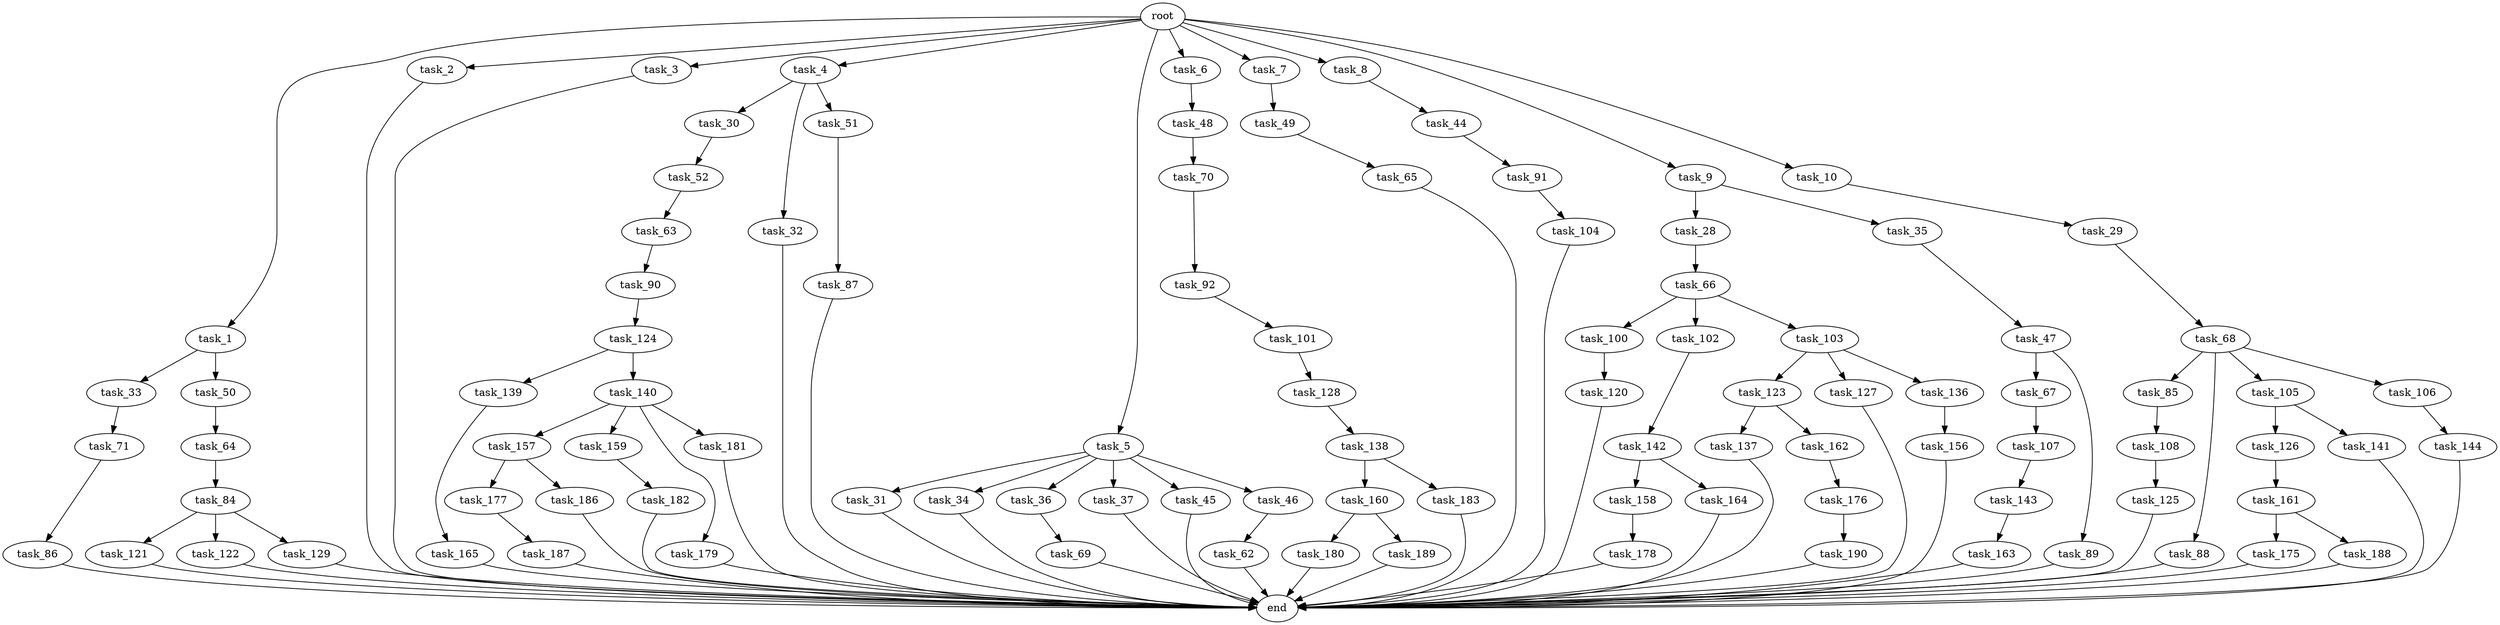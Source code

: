 digraph G {
  root [size="0.000000"];
  task_1 [size="1.024000"];
  task_2 [size="1.024000"];
  task_3 [size="1.024000"];
  task_4 [size="1.024000"];
  task_5 [size="1.024000"];
  task_6 [size="1.024000"];
  task_7 [size="1.024000"];
  task_8 [size="1.024000"];
  task_9 [size="1.024000"];
  task_10 [size="1.024000"];
  task_28 [size="309237645.312000"];
  task_29 [size="214748364.800000"];
  task_30 [size="309237645.312000"];
  task_31 [size="214748364.800000"];
  task_32 [size="309237645.312000"];
  task_33 [size="214748364.800000"];
  task_34 [size="214748364.800000"];
  task_35 [size="309237645.312000"];
  task_36 [size="214748364.800000"];
  task_37 [size="214748364.800000"];
  task_44 [size="77309411.328000"];
  task_45 [size="214748364.800000"];
  task_46 [size="214748364.800000"];
  task_47 [size="137438953.472000"];
  task_48 [size="34359738.368000"];
  task_49 [size="309237645.312000"];
  task_50 [size="214748364.800000"];
  task_51 [size="309237645.312000"];
  task_52 [size="695784701.952000"];
  task_62 [size="549755813.888000"];
  task_63 [size="695784701.952000"];
  task_64 [size="77309411.328000"];
  task_65 [size="137438953.472000"];
  task_66 [size="214748364.800000"];
  task_67 [size="420906795.008000"];
  task_68 [size="420906795.008000"];
  task_69 [size="695784701.952000"];
  task_70 [size="309237645.312000"];
  task_71 [size="858993459.200000"];
  task_84 [size="214748364.800000"];
  task_85 [size="549755813.888000"];
  task_86 [size="77309411.328000"];
  task_87 [size="34359738.368000"];
  task_88 [size="549755813.888000"];
  task_89 [size="420906795.008000"];
  task_90 [size="137438953.472000"];
  task_91 [size="309237645.312000"];
  task_92 [size="420906795.008000"];
  task_100 [size="858993459.200000"];
  task_101 [size="214748364.800000"];
  task_102 [size="858993459.200000"];
  task_103 [size="858993459.200000"];
  task_104 [size="214748364.800000"];
  task_105 [size="549755813.888000"];
  task_106 [size="549755813.888000"];
  task_107 [size="695784701.952000"];
  task_108 [size="695784701.952000"];
  task_120 [size="858993459.200000"];
  task_121 [size="137438953.472000"];
  task_122 [size="137438953.472000"];
  task_123 [size="549755813.888000"];
  task_124 [size="420906795.008000"];
  task_125 [size="309237645.312000"];
  task_126 [size="695784701.952000"];
  task_127 [size="549755813.888000"];
  task_128 [size="858993459.200000"];
  task_129 [size="137438953.472000"];
  task_136 [size="549755813.888000"];
  task_137 [size="34359738.368000"];
  task_138 [size="214748364.800000"];
  task_139 [size="77309411.328000"];
  task_140 [size="77309411.328000"];
  task_141 [size="695784701.952000"];
  task_142 [size="420906795.008000"];
  task_143 [size="214748364.800000"];
  task_144 [size="34359738.368000"];
  task_156 [size="77309411.328000"];
  task_157 [size="34359738.368000"];
  task_158 [size="549755813.888000"];
  task_159 [size="34359738.368000"];
  task_160 [size="695784701.952000"];
  task_161 [size="309237645.312000"];
  task_162 [size="34359738.368000"];
  task_163 [size="34359738.368000"];
  task_164 [size="549755813.888000"];
  task_165 [size="77309411.328000"];
  task_175 [size="34359738.368000"];
  task_176 [size="695784701.952000"];
  task_177 [size="137438953.472000"];
  task_178 [size="695784701.952000"];
  task_179 [size="34359738.368000"];
  task_180 [size="549755813.888000"];
  task_181 [size="34359738.368000"];
  task_182 [size="77309411.328000"];
  task_183 [size="695784701.952000"];
  task_186 [size="137438953.472000"];
  task_187 [size="77309411.328000"];
  task_188 [size="34359738.368000"];
  task_189 [size="549755813.888000"];
  task_190 [size="420906795.008000"];
  end [size="0.000000"];

  root -> task_1 [size="1.000000"];
  root -> task_2 [size="1.000000"];
  root -> task_3 [size="1.000000"];
  root -> task_4 [size="1.000000"];
  root -> task_5 [size="1.000000"];
  root -> task_6 [size="1.000000"];
  root -> task_7 [size="1.000000"];
  root -> task_8 [size="1.000000"];
  root -> task_9 [size="1.000000"];
  root -> task_10 [size="1.000000"];
  task_1 -> task_33 [size="209715200.000000"];
  task_1 -> task_50 [size="209715200.000000"];
  task_2 -> end [size="1.000000"];
  task_3 -> end [size="1.000000"];
  task_4 -> task_30 [size="301989888.000000"];
  task_4 -> task_32 [size="301989888.000000"];
  task_4 -> task_51 [size="301989888.000000"];
  task_5 -> task_31 [size="209715200.000000"];
  task_5 -> task_34 [size="209715200.000000"];
  task_5 -> task_36 [size="209715200.000000"];
  task_5 -> task_37 [size="209715200.000000"];
  task_5 -> task_45 [size="209715200.000000"];
  task_5 -> task_46 [size="209715200.000000"];
  task_6 -> task_48 [size="33554432.000000"];
  task_7 -> task_49 [size="301989888.000000"];
  task_8 -> task_44 [size="75497472.000000"];
  task_9 -> task_28 [size="301989888.000000"];
  task_9 -> task_35 [size="301989888.000000"];
  task_10 -> task_29 [size="209715200.000000"];
  task_28 -> task_66 [size="209715200.000000"];
  task_29 -> task_68 [size="411041792.000000"];
  task_30 -> task_52 [size="679477248.000000"];
  task_31 -> end [size="1.000000"];
  task_32 -> end [size="1.000000"];
  task_33 -> task_71 [size="838860800.000000"];
  task_34 -> end [size="1.000000"];
  task_35 -> task_47 [size="134217728.000000"];
  task_36 -> task_69 [size="679477248.000000"];
  task_37 -> end [size="1.000000"];
  task_44 -> task_91 [size="301989888.000000"];
  task_45 -> end [size="1.000000"];
  task_46 -> task_62 [size="536870912.000000"];
  task_47 -> task_67 [size="411041792.000000"];
  task_47 -> task_89 [size="411041792.000000"];
  task_48 -> task_70 [size="301989888.000000"];
  task_49 -> task_65 [size="134217728.000000"];
  task_50 -> task_64 [size="75497472.000000"];
  task_51 -> task_87 [size="33554432.000000"];
  task_52 -> task_63 [size="679477248.000000"];
  task_62 -> end [size="1.000000"];
  task_63 -> task_90 [size="134217728.000000"];
  task_64 -> task_84 [size="209715200.000000"];
  task_65 -> end [size="1.000000"];
  task_66 -> task_100 [size="838860800.000000"];
  task_66 -> task_102 [size="838860800.000000"];
  task_66 -> task_103 [size="838860800.000000"];
  task_67 -> task_107 [size="679477248.000000"];
  task_68 -> task_85 [size="536870912.000000"];
  task_68 -> task_88 [size="536870912.000000"];
  task_68 -> task_105 [size="536870912.000000"];
  task_68 -> task_106 [size="536870912.000000"];
  task_69 -> end [size="1.000000"];
  task_70 -> task_92 [size="411041792.000000"];
  task_71 -> task_86 [size="75497472.000000"];
  task_84 -> task_121 [size="134217728.000000"];
  task_84 -> task_122 [size="134217728.000000"];
  task_84 -> task_129 [size="134217728.000000"];
  task_85 -> task_108 [size="679477248.000000"];
  task_86 -> end [size="1.000000"];
  task_87 -> end [size="1.000000"];
  task_88 -> end [size="1.000000"];
  task_89 -> end [size="1.000000"];
  task_90 -> task_124 [size="411041792.000000"];
  task_91 -> task_104 [size="209715200.000000"];
  task_92 -> task_101 [size="209715200.000000"];
  task_100 -> task_120 [size="838860800.000000"];
  task_101 -> task_128 [size="838860800.000000"];
  task_102 -> task_142 [size="411041792.000000"];
  task_103 -> task_123 [size="536870912.000000"];
  task_103 -> task_127 [size="536870912.000000"];
  task_103 -> task_136 [size="536870912.000000"];
  task_104 -> end [size="1.000000"];
  task_105 -> task_126 [size="679477248.000000"];
  task_105 -> task_141 [size="679477248.000000"];
  task_106 -> task_144 [size="33554432.000000"];
  task_107 -> task_143 [size="209715200.000000"];
  task_108 -> task_125 [size="301989888.000000"];
  task_120 -> end [size="1.000000"];
  task_121 -> end [size="1.000000"];
  task_122 -> end [size="1.000000"];
  task_123 -> task_137 [size="33554432.000000"];
  task_123 -> task_162 [size="33554432.000000"];
  task_124 -> task_139 [size="75497472.000000"];
  task_124 -> task_140 [size="75497472.000000"];
  task_125 -> end [size="1.000000"];
  task_126 -> task_161 [size="301989888.000000"];
  task_127 -> end [size="1.000000"];
  task_128 -> task_138 [size="209715200.000000"];
  task_129 -> end [size="1.000000"];
  task_136 -> task_156 [size="75497472.000000"];
  task_137 -> end [size="1.000000"];
  task_138 -> task_160 [size="679477248.000000"];
  task_138 -> task_183 [size="679477248.000000"];
  task_139 -> task_165 [size="75497472.000000"];
  task_140 -> task_157 [size="33554432.000000"];
  task_140 -> task_159 [size="33554432.000000"];
  task_140 -> task_179 [size="33554432.000000"];
  task_140 -> task_181 [size="33554432.000000"];
  task_141 -> end [size="1.000000"];
  task_142 -> task_158 [size="536870912.000000"];
  task_142 -> task_164 [size="536870912.000000"];
  task_143 -> task_163 [size="33554432.000000"];
  task_144 -> end [size="1.000000"];
  task_156 -> end [size="1.000000"];
  task_157 -> task_177 [size="134217728.000000"];
  task_157 -> task_186 [size="134217728.000000"];
  task_158 -> task_178 [size="679477248.000000"];
  task_159 -> task_182 [size="75497472.000000"];
  task_160 -> task_180 [size="536870912.000000"];
  task_160 -> task_189 [size="536870912.000000"];
  task_161 -> task_175 [size="33554432.000000"];
  task_161 -> task_188 [size="33554432.000000"];
  task_162 -> task_176 [size="679477248.000000"];
  task_163 -> end [size="1.000000"];
  task_164 -> end [size="1.000000"];
  task_165 -> end [size="1.000000"];
  task_175 -> end [size="1.000000"];
  task_176 -> task_190 [size="411041792.000000"];
  task_177 -> task_187 [size="75497472.000000"];
  task_178 -> end [size="1.000000"];
  task_179 -> end [size="1.000000"];
  task_180 -> end [size="1.000000"];
  task_181 -> end [size="1.000000"];
  task_182 -> end [size="1.000000"];
  task_183 -> end [size="1.000000"];
  task_186 -> end [size="1.000000"];
  task_187 -> end [size="1.000000"];
  task_188 -> end [size="1.000000"];
  task_189 -> end [size="1.000000"];
  task_190 -> end [size="1.000000"];
}
